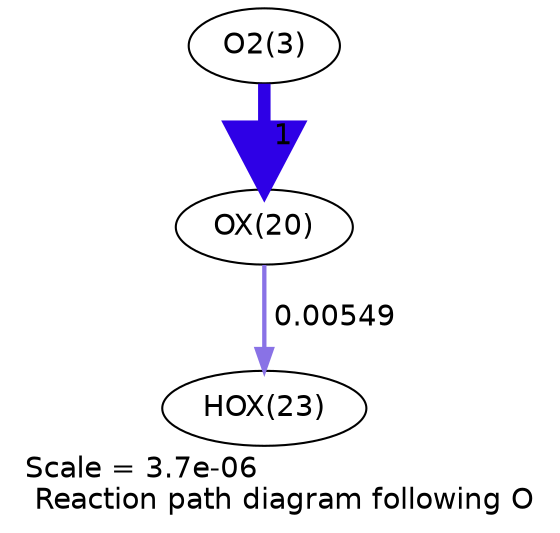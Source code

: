 digraph reaction_paths {
center=1;
s5 -> s24[fontname="Helvetica", penwidth=6, arrowsize=3, color="0.7, 1.5, 0.9"
, label=" 1"];
s24 -> s27[fontname="Helvetica", penwidth=2.07, arrowsize=1.03, color="0.7, 0.505, 0.9"
, label=" 0.00549"];
s5 [ fontname="Helvetica", label="O2(3)"];
s24 [ fontname="Helvetica", label="OX(20)"];
s27 [ fontname="Helvetica", label="HOX(23)"];
 label = "Scale = 3.7e-06\l Reaction path diagram following O";
 fontname = "Helvetica";
}
